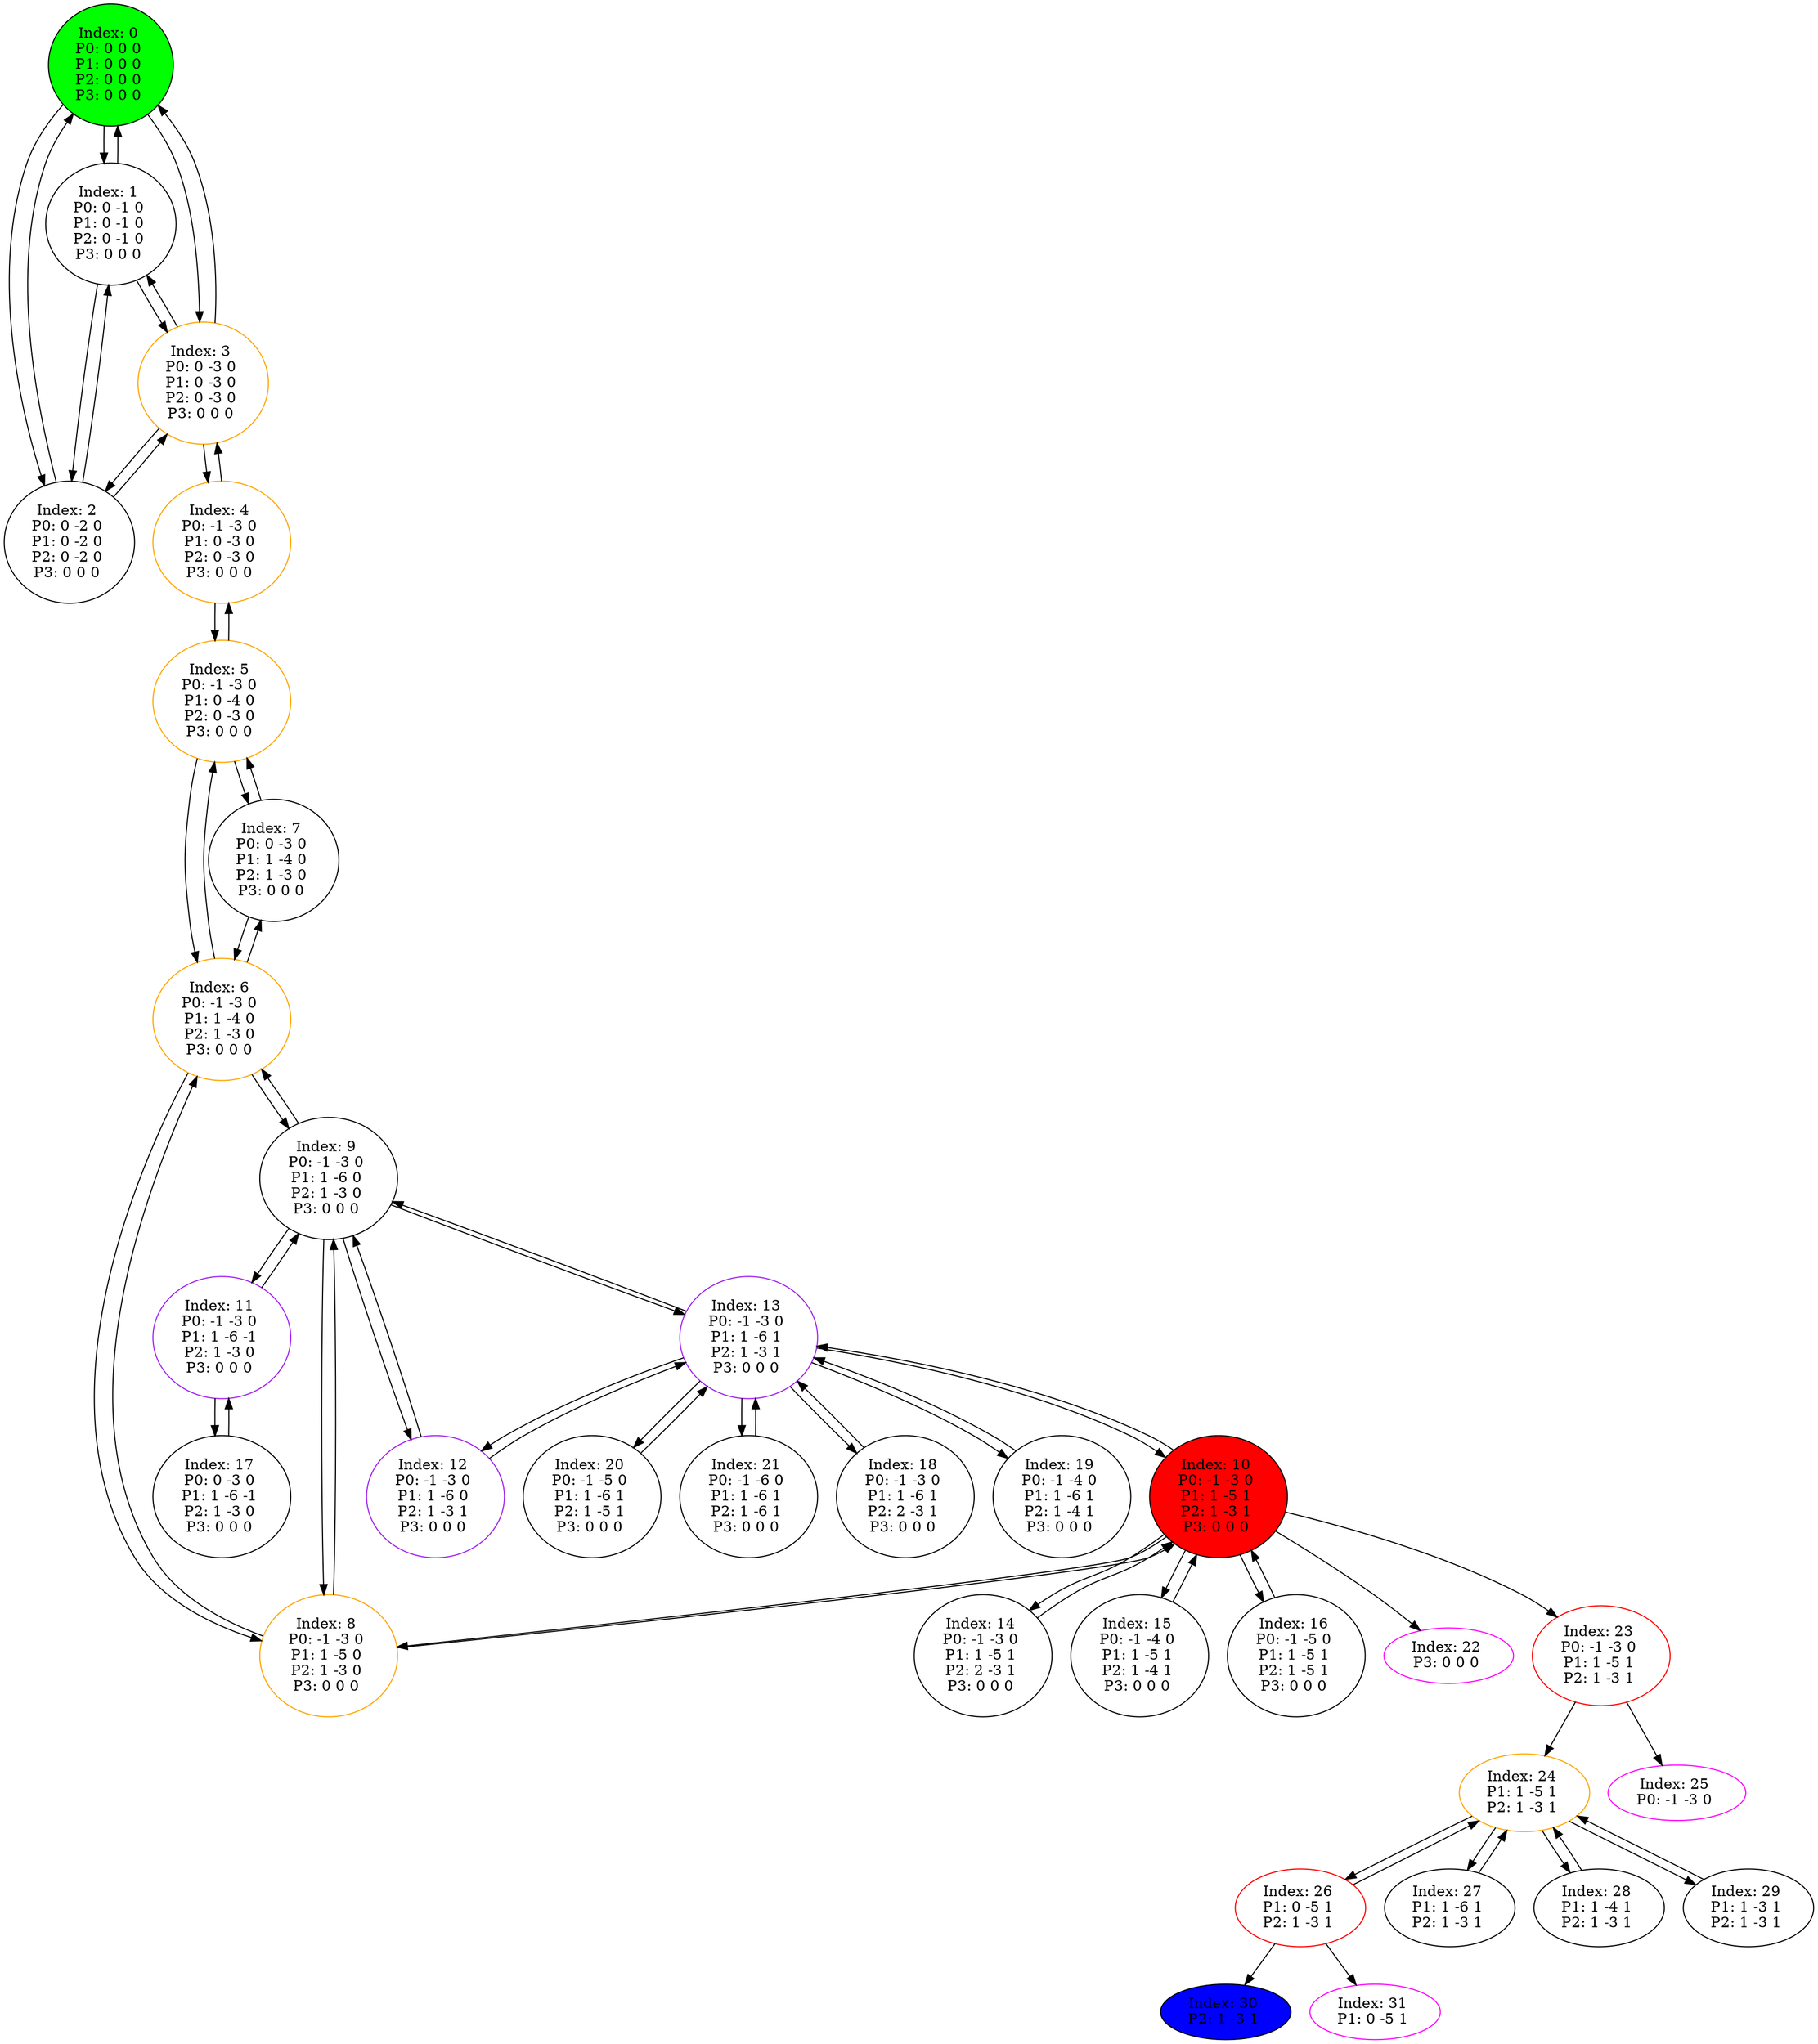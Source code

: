 digraph G {
color = "black"
0[label = "Index: 0 
P0: 0 0 0 
P1: 0 0 0 
P2: 0 0 0 
P3: 0 0 0 
", style="filled", fillcolor = "green"]
1[label = "Index: 1 
P0: 0 -1 0 
P1: 0 -1 0 
P2: 0 -1 0 
P3: 0 0 0 
"]
2[label = "Index: 2 
P0: 0 -2 0 
P1: 0 -2 0 
P2: 0 -2 0 
P3: 0 0 0 
"]
3[label = "Index: 3 
P0: 0 -3 0 
P1: 0 -3 0 
P2: 0 -3 0 
P3: 0 0 0 
", color = "orange"]
4[label = "Index: 4 
P0: -1 -3 0 
P1: 0 -3 0 
P2: 0 -3 0 
P3: 0 0 0 
", color = "orange"]
5[label = "Index: 5 
P0: -1 -3 0 
P1: 0 -4 0 
P2: 0 -3 0 
P3: 0 0 0 
", color = "orange"]
6[label = "Index: 6 
P0: -1 -3 0 
P1: 1 -4 0 
P2: 1 -3 0 
P3: 0 0 0 
", color = "orange"]
7[label = "Index: 7 
P0: 0 -3 0 
P1: 1 -4 0 
P2: 1 -3 0 
P3: 0 0 0 
"]
8[label = "Index: 8 
P0: -1 -3 0 
P1: 1 -5 0 
P2: 1 -3 0 
P3: 0 0 0 
", color = "orange"]
9[label = "Index: 9 
P0: -1 -3 0 
P1: 1 -6 0 
P2: 1 -3 0 
P3: 0 0 0 
"]
10[label = "Index: 10 
P0: -1 -3 0 
P1: 1 -5 1 
P2: 1 -3 1 
P3: 0 0 0 
", style="filled", fillcolor = "red"]
11[label = "Index: 11 
P0: -1 -3 0 
P1: 1 -6 -1 
P2: 1 -3 0 
P3: 0 0 0 
", color = "purple"]
12[label = "Index: 12 
P0: -1 -3 0 
P1: 1 -6 0 
P2: 1 -3 1 
P3: 0 0 0 
", color = "purple"]
13[label = "Index: 13 
P0: -1 -3 0 
P1: 1 -6 1 
P2: 1 -3 1 
P3: 0 0 0 
", color = "purple"]
14[label = "Index: 14 
P0: -1 -3 0 
P1: 1 -5 1 
P2: 2 -3 1 
P3: 0 0 0 
"]
15[label = "Index: 15 
P0: -1 -4 0 
P1: 1 -5 1 
P2: 1 -4 1 
P3: 0 0 0 
"]
16[label = "Index: 16 
P0: -1 -5 0 
P1: 1 -5 1 
P2: 1 -5 1 
P3: 0 0 0 
"]
17[label = "Index: 17 
P0: 0 -3 0 
P1: 1 -6 -1 
P2: 1 -3 0 
P3: 0 0 0 
"]
18[label = "Index: 18 
P0: -1 -3 0 
P1: 1 -6 1 
P2: 2 -3 1 
P3: 0 0 0 
"]
19[label = "Index: 19 
P0: -1 -4 0 
P1: 1 -6 1 
P2: 1 -4 1 
P3: 0 0 0 
"]
20[label = "Index: 20 
P0: -1 -5 0 
P1: 1 -6 1 
P2: 1 -5 1 
P3: 0 0 0 
"]
21[label = "Index: 21 
P0: -1 -6 0 
P1: 1 -6 1 
P2: 1 -6 1 
P3: 0 0 0 
"]
22[label = "Index: 22 
P3: 0 0 0 
", color = "fuchsia"]
23[label = "Index: 23 
P0: -1 -3 0 
P1: 1 -5 1 
P2: 1 -3 1 
", color = "red"]
24[label = "Index: 24 
P1: 1 -5 1 
P2: 1 -3 1 
", color = "orange"]
25[label = "Index: 25 
P0: -1 -3 0 
", color = "fuchsia"]
26[label = "Index: 26 
P1: 0 -5 1 
P2: 1 -3 1 
", color = "red"]
27[label = "Index: 27 
P1: 1 -6 1 
P2: 1 -3 1 
"]
28[label = "Index: 28 
P1: 1 -4 1 
P2: 1 -3 1 
"]
29[label = "Index: 29 
P1: 1 -3 1 
P2: 1 -3 1 
"]
30[label = "Index: 30 
P2: 1 -3 1 
", style="filled", fillcolor = "blue"]
31[label = "Index: 31 
P1: 0 -5 1 
", color = "fuchsia"]
0 -> 1
0 -> 2
0 -> 3

1 -> 0
1 -> 2
1 -> 3

2 -> 0
2 -> 1
2 -> 3

3 -> 0
3 -> 1
3 -> 2
3 -> 4

4 -> 3
4 -> 5

5 -> 4
5 -> 6
5 -> 7

6 -> 5
6 -> 7
6 -> 8
6 -> 9

7 -> 5
7 -> 6

8 -> 6
8 -> 9
8 -> 10

9 -> 6
9 -> 8
9 -> 11
9 -> 12
9 -> 13

10 -> 8
10 -> 13
10 -> 14
10 -> 15
10 -> 16
10 -> 22
10 -> 23

11 -> 9
11 -> 17

12 -> 9
12 -> 13

13 -> 9
13 -> 10
13 -> 12
13 -> 18
13 -> 19
13 -> 20
13 -> 21

14 -> 10

15 -> 10

16 -> 10

17 -> 11

18 -> 13

19 -> 13

20 -> 13

21 -> 13

23 -> 24
23 -> 25

24 -> 26
24 -> 27
24 -> 28
24 -> 29

26 -> 24
26 -> 30
26 -> 31

27 -> 24

28 -> 24

29 -> 24

}
